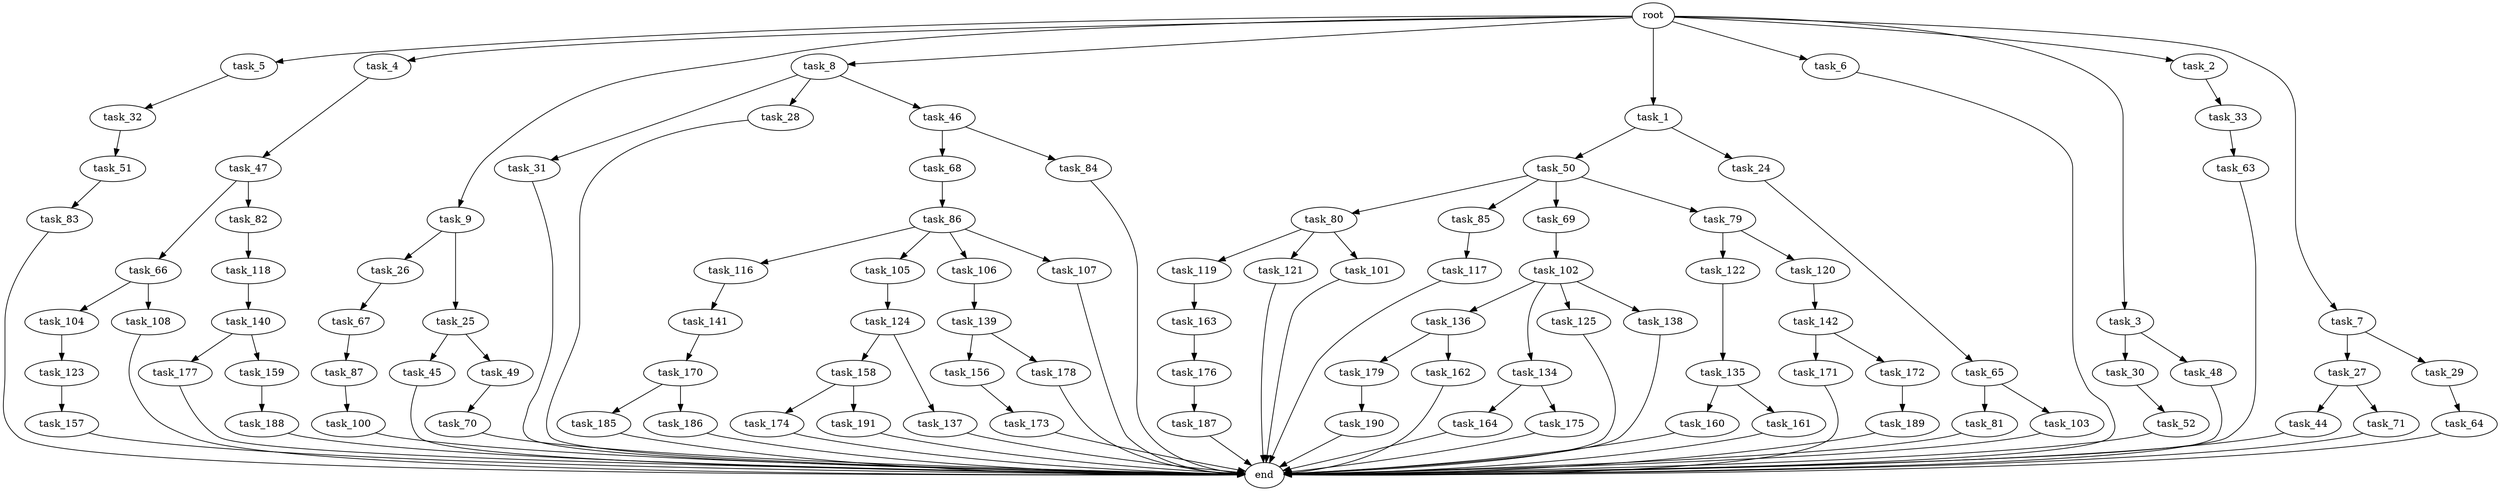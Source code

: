 digraph G {
  task_136 [size="2147483648.000000"];
  task_27 [size="3092376453.120000"];
  task_68 [size="773094113.280000"];
  task_50 [size="5497558138.880000"];
  task_119 [size="1374389534.720000"];
  task_185 [size="4209067950.080000"];
  task_187 [size="1374389534.720000"];
  task_66 [size="8589934592.000000"];
  task_5 [size="10.240000"];
  task_4 [size="10.240000"];
  task_121 [size="1374389534.720000"];
  task_84 [size="773094113.280000"];
  task_81 [size="3092376453.120000"];
  task_134 [size="2147483648.000000"];
  task_31 [size="1374389534.720000"];
  task_135 [size="3092376453.120000"];
  task_26 [size="5497558138.880000"];
  task_64 [size="773094113.280000"];
  task_103 [size="3092376453.120000"];
  task_118 [size="1374389534.720000"];
  task_141 [size="343597383.680000"];
  task_190 [size="5497558138.880000"];
  task_116 [size="3092376453.120000"];
  task_28 [size="1374389534.720000"];
  task_102 [size="773094113.280000"];
  task_82 [size="8589934592.000000"];
  task_9 [size="10.240000"];
  task_44 [size="6957847019.520000"];
  task_105 [size="3092376453.120000"];
  task_33 [size="8589934592.000000"];
  task_142 [size="1374389534.720000"];
  task_186 [size="4209067950.080000"];
  root [size="0.000000"];
  task_8 [size="10.240000"];
  task_117 [size="2147483648.000000"];
  task_86 [size="6957847019.520000"];
  task_160 [size="773094113.280000"];
  task_179 [size="2147483648.000000"];
  task_80 [size="6957847019.520000"];
  task_83 [size="4209067950.080000"];
  task_1 [size="10.240000"];
  task_174 [size="8589934592.000000"];
  task_188 [size="3092376453.120000"];
  task_52 [size="773094113.280000"];
  task_158 [size="3092376453.120000"];
  task_24 [size="5497558138.880000"];
  task_85 [size="6957847019.520000"];
  task_157 [size="1374389534.720000"];
  task_104 [size="2147483648.000000"];
  task_177 [size="3092376453.120000"];
  task_106 [size="3092376453.120000"];
  task_140 [size="5497558138.880000"];
  task_63 [size="1374389534.720000"];
  task_6 [size="10.240000"];
  task_173 [size="1374389534.720000"];
  task_3 [size="10.240000"];
  task_139 [size="3092376453.120000"];
  end [size="0.000000"];
  task_70 [size="5497558138.880000"];
  task_69 [size="6957847019.520000"];
  task_176 [size="2147483648.000000"];
  task_71 [size="6957847019.520000"];
  task_170 [size="8589934592.000000"];
  task_163 [size="343597383.680000"];
  task_161 [size="773094113.280000"];
  task_107 [size="3092376453.120000"];
  task_30 [size="773094113.280000"];
  task_137 [size="3092376453.120000"];
  task_79 [size="6957847019.520000"];
  task_48 [size="773094113.280000"];
  task_45 [size="4209067950.080000"];
  task_46 [size="1374389534.720000"];
  task_124 [size="1374389534.720000"];
  task_32 [size="8589934592.000000"];
  task_125 [size="2147483648.000000"];
  task_162 [size="2147483648.000000"];
  task_2 [size="10.240000"];
  task_138 [size="2147483648.000000"];
  task_25 [size="5497558138.880000"];
  task_171 [size="2147483648.000000"];
  task_156 [size="4209067950.080000"];
  task_29 [size="3092376453.120000"];
  task_123 [size="5497558138.880000"];
  task_172 [size="2147483648.000000"];
  task_87 [size="3092376453.120000"];
  task_122 [size="8589934592.000000"];
  task_178 [size="4209067950.080000"];
  task_164 [size="1374389534.720000"];
  task_49 [size="4209067950.080000"];
  task_65 [size="2147483648.000000"];
  task_67 [size="773094113.280000"];
  task_51 [size="5497558138.880000"];
  task_189 [size="6957847019.520000"];
  task_120 [size="8589934592.000000"];
  task_47 [size="773094113.280000"];
  task_100 [size="2147483648.000000"];
  task_191 [size="8589934592.000000"];
  task_108 [size="2147483648.000000"];
  task_101 [size="1374389534.720000"];
  task_159 [size="3092376453.120000"];
  task_7 [size="10.240000"];
  task_175 [size="1374389534.720000"];

  task_136 -> task_179 [size="209715200.000000"];
  task_136 -> task_162 [size="209715200.000000"];
  task_27 -> task_44 [size="679477248.000000"];
  task_27 -> task_71 [size="679477248.000000"];
  task_68 -> task_86 [size="679477248.000000"];
  task_50 -> task_69 [size="679477248.000000"];
  task_50 -> task_79 [size="679477248.000000"];
  task_50 -> task_85 [size="679477248.000000"];
  task_50 -> task_80 [size="679477248.000000"];
  task_119 -> task_163 [size="33554432.000000"];
  task_185 -> end [size="1.000000"];
  task_187 -> end [size="1.000000"];
  task_66 -> task_104 [size="209715200.000000"];
  task_66 -> task_108 [size="209715200.000000"];
  task_5 -> task_32 [size="838860800.000000"];
  task_4 -> task_47 [size="75497472.000000"];
  task_121 -> end [size="1.000000"];
  task_84 -> end [size="1.000000"];
  task_81 -> end [size="1.000000"];
  task_134 -> task_164 [size="134217728.000000"];
  task_134 -> task_175 [size="134217728.000000"];
  task_31 -> end [size="1.000000"];
  task_135 -> task_161 [size="75497472.000000"];
  task_135 -> task_160 [size="75497472.000000"];
  task_26 -> task_67 [size="75497472.000000"];
  task_64 -> end [size="1.000000"];
  task_103 -> end [size="1.000000"];
  task_118 -> task_140 [size="536870912.000000"];
  task_141 -> task_170 [size="838860800.000000"];
  task_190 -> end [size="1.000000"];
  task_116 -> task_141 [size="33554432.000000"];
  task_28 -> end [size="1.000000"];
  task_102 -> task_136 [size="209715200.000000"];
  task_102 -> task_134 [size="209715200.000000"];
  task_102 -> task_138 [size="209715200.000000"];
  task_102 -> task_125 [size="209715200.000000"];
  task_82 -> task_118 [size="134217728.000000"];
  task_9 -> task_25 [size="536870912.000000"];
  task_9 -> task_26 [size="536870912.000000"];
  task_44 -> end [size="1.000000"];
  task_105 -> task_124 [size="134217728.000000"];
  task_33 -> task_63 [size="134217728.000000"];
  task_142 -> task_172 [size="209715200.000000"];
  task_142 -> task_171 [size="209715200.000000"];
  task_186 -> end [size="1.000000"];
  root -> task_8 [size="1.000000"];
  root -> task_2 [size="1.000000"];
  root -> task_5 [size="1.000000"];
  root -> task_4 [size="1.000000"];
  root -> task_9 [size="1.000000"];
  root -> task_1 [size="1.000000"];
  root -> task_7 [size="1.000000"];
  root -> task_6 [size="1.000000"];
  root -> task_3 [size="1.000000"];
  task_8 -> task_31 [size="134217728.000000"];
  task_8 -> task_46 [size="134217728.000000"];
  task_8 -> task_28 [size="134217728.000000"];
  task_117 -> end [size="1.000000"];
  task_86 -> task_116 [size="301989888.000000"];
  task_86 -> task_107 [size="301989888.000000"];
  task_86 -> task_106 [size="301989888.000000"];
  task_86 -> task_105 [size="301989888.000000"];
  task_160 -> end [size="1.000000"];
  task_179 -> task_190 [size="536870912.000000"];
  task_80 -> task_121 [size="134217728.000000"];
  task_80 -> task_119 [size="134217728.000000"];
  task_80 -> task_101 [size="134217728.000000"];
  task_83 -> end [size="1.000000"];
  task_1 -> task_24 [size="536870912.000000"];
  task_1 -> task_50 [size="536870912.000000"];
  task_174 -> end [size="1.000000"];
  task_188 -> end [size="1.000000"];
  task_52 -> end [size="1.000000"];
  task_158 -> task_191 [size="838860800.000000"];
  task_158 -> task_174 [size="838860800.000000"];
  task_24 -> task_65 [size="209715200.000000"];
  task_85 -> task_117 [size="209715200.000000"];
  task_157 -> end [size="1.000000"];
  task_104 -> task_123 [size="536870912.000000"];
  task_177 -> end [size="1.000000"];
  task_106 -> task_139 [size="301989888.000000"];
  task_140 -> task_177 [size="301989888.000000"];
  task_140 -> task_159 [size="301989888.000000"];
  task_63 -> end [size="1.000000"];
  task_6 -> end [size="1.000000"];
  task_173 -> end [size="1.000000"];
  task_3 -> task_30 [size="75497472.000000"];
  task_3 -> task_48 [size="75497472.000000"];
  task_139 -> task_156 [size="411041792.000000"];
  task_139 -> task_178 [size="411041792.000000"];
  task_70 -> end [size="1.000000"];
  task_69 -> task_102 [size="75497472.000000"];
  task_176 -> task_187 [size="134217728.000000"];
  task_71 -> end [size="1.000000"];
  task_170 -> task_185 [size="411041792.000000"];
  task_170 -> task_186 [size="411041792.000000"];
  task_163 -> task_176 [size="209715200.000000"];
  task_161 -> end [size="1.000000"];
  task_107 -> end [size="1.000000"];
  task_30 -> task_52 [size="75497472.000000"];
  task_137 -> end [size="1.000000"];
  task_79 -> task_120 [size="838860800.000000"];
  task_79 -> task_122 [size="838860800.000000"];
  task_48 -> end [size="1.000000"];
  task_45 -> end [size="1.000000"];
  task_46 -> task_84 [size="75497472.000000"];
  task_46 -> task_68 [size="75497472.000000"];
  task_124 -> task_137 [size="301989888.000000"];
  task_124 -> task_158 [size="301989888.000000"];
  task_32 -> task_51 [size="536870912.000000"];
  task_125 -> end [size="1.000000"];
  task_162 -> end [size="1.000000"];
  task_2 -> task_33 [size="838860800.000000"];
  task_138 -> end [size="1.000000"];
  task_25 -> task_45 [size="411041792.000000"];
  task_25 -> task_49 [size="411041792.000000"];
  task_171 -> end [size="1.000000"];
  task_156 -> task_173 [size="134217728.000000"];
  task_29 -> task_64 [size="75497472.000000"];
  task_123 -> task_157 [size="134217728.000000"];
  task_172 -> task_189 [size="679477248.000000"];
  task_87 -> task_100 [size="209715200.000000"];
  task_122 -> task_135 [size="301989888.000000"];
  task_178 -> end [size="1.000000"];
  task_164 -> end [size="1.000000"];
  task_49 -> task_70 [size="536870912.000000"];
  task_65 -> task_81 [size="301989888.000000"];
  task_65 -> task_103 [size="301989888.000000"];
  task_67 -> task_87 [size="301989888.000000"];
  task_51 -> task_83 [size="411041792.000000"];
  task_189 -> end [size="1.000000"];
  task_120 -> task_142 [size="134217728.000000"];
  task_47 -> task_66 [size="838860800.000000"];
  task_47 -> task_82 [size="838860800.000000"];
  task_100 -> end [size="1.000000"];
  task_191 -> end [size="1.000000"];
  task_108 -> end [size="1.000000"];
  task_101 -> end [size="1.000000"];
  task_159 -> task_188 [size="301989888.000000"];
  task_7 -> task_27 [size="301989888.000000"];
  task_7 -> task_29 [size="301989888.000000"];
  task_175 -> end [size="1.000000"];
}
